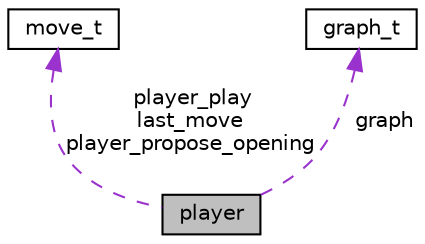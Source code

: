 digraph "player"
{
  edge [fontname="Helvetica",fontsize="10",labelfontname="Helvetica",labelfontsize="10"];
  node [fontname="Helvetica",fontsize="10",shape=record];
  Node1 [label="player",height=0.2,width=0.4,color="black", fillcolor="grey75", style="filled", fontcolor="black"];
  Node2 -> Node1 [dir="back",color="darkorchid3",fontsize="10",style="dashed",label=" player_play\nlast_move\nplayer_propose_opening" ,fontname="Helvetica"];
  Node2 [label="move_t",height=0.2,width=0.4,color="black", fillcolor="white", style="filled",URL="$structmove__t.html"];
  Node3 -> Node1 [dir="back",color="darkorchid3",fontsize="10",style="dashed",label=" graph" ,fontname="Helvetica"];
  Node3 [label="graph_t",height=0.2,width=0.4,color="black", fillcolor="white", style="filled",URL="$structgraph__t.html"];
}
